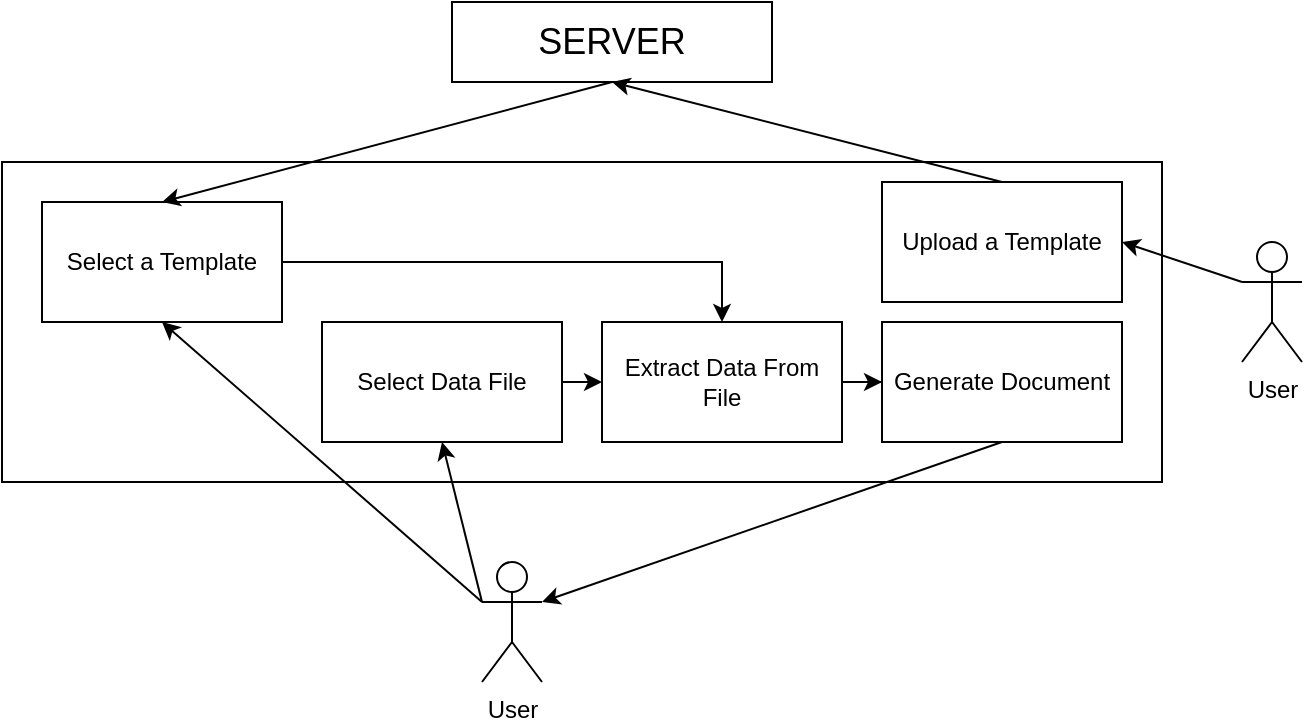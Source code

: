 <mxfile version="12.2.3" type="device" pages="1"><diagram id="ymHD6oenD3Lesljag5TV" name="Page-1"><mxGraphModel dx="868" dy="457" grid="1" gridSize="10" guides="1" tooltips="1" connect="1" arrows="1" fold="1" page="1" pageScale="1" pageWidth="850" pageHeight="1100" math="0" shadow="0"><root><mxCell id="0"/><mxCell id="1" parent="0"/><mxCell id="28Ut4cr8AyhGOfFK80QR-1" value="&lt;font style=&quot;font-size: 18px&quot;&gt;SERVER&lt;/font&gt;" style="rounded=0;whiteSpace=wrap;html=1;" vertex="1" parent="1"><mxGeometry x="265" y="80" width="160" height="40" as="geometry"/></mxCell><mxCell id="28Ut4cr8AyhGOfFK80QR-2" value="" style="rounded=0;whiteSpace=wrap;html=1;" vertex="1" parent="1"><mxGeometry x="40" y="160" width="580" height="160" as="geometry"/></mxCell><mxCell id="28Ut4cr8AyhGOfFK80QR-12" style="edgeStyle=orthogonalEdgeStyle;rounded=0;orthogonalLoop=1;jettySize=auto;html=1;exitX=1;exitY=0.5;exitDx=0;exitDy=0;entryX=0.5;entryY=0;entryDx=0;entryDy=0;" edge="1" parent="1" source="28Ut4cr8AyhGOfFK80QR-3" target="28Ut4cr8AyhGOfFK80QR-6"><mxGeometry relative="1" as="geometry"/></mxCell><mxCell id="28Ut4cr8AyhGOfFK80QR-3" value="Select a Template" style="rounded=0;whiteSpace=wrap;html=1;" vertex="1" parent="1"><mxGeometry x="60" y="180" width="120" height="60" as="geometry"/></mxCell><mxCell id="28Ut4cr8AyhGOfFK80QR-4" value="Upload a Template" style="rounded=0;whiteSpace=wrap;html=1;" vertex="1" parent="1"><mxGeometry x="480" y="170" width="120" height="60" as="geometry"/></mxCell><mxCell id="28Ut4cr8AyhGOfFK80QR-13" style="edgeStyle=orthogonalEdgeStyle;rounded=0;orthogonalLoop=1;jettySize=auto;html=1;exitX=1;exitY=0.5;exitDx=0;exitDy=0;entryX=0;entryY=0.5;entryDx=0;entryDy=0;" edge="1" parent="1" source="28Ut4cr8AyhGOfFK80QR-5" target="28Ut4cr8AyhGOfFK80QR-6"><mxGeometry relative="1" as="geometry"/></mxCell><mxCell id="28Ut4cr8AyhGOfFK80QR-5" value="&lt;div&gt;Select Data File&lt;/div&gt;" style="rounded=0;whiteSpace=wrap;html=1;" vertex="1" parent="1"><mxGeometry x="200" y="240" width="120" height="60" as="geometry"/></mxCell><mxCell id="28Ut4cr8AyhGOfFK80QR-14" style="edgeStyle=orthogonalEdgeStyle;rounded=0;orthogonalLoop=1;jettySize=auto;html=1;exitX=1;exitY=0.5;exitDx=0;exitDy=0;" edge="1" parent="1" source="28Ut4cr8AyhGOfFK80QR-6" target="28Ut4cr8AyhGOfFK80QR-7"><mxGeometry relative="1" as="geometry"/></mxCell><mxCell id="28Ut4cr8AyhGOfFK80QR-6" value="Extract Data From File" style="rounded=0;whiteSpace=wrap;html=1;" vertex="1" parent="1"><mxGeometry x="340" y="240" width="120" height="60" as="geometry"/></mxCell><mxCell id="28Ut4cr8AyhGOfFK80QR-7" value="Generate Document" style="rounded=0;whiteSpace=wrap;html=1;" vertex="1" parent="1"><mxGeometry x="480" y="240" width="120" height="60" as="geometry"/></mxCell><mxCell id="28Ut4cr8AyhGOfFK80QR-9" value="User" style="shape=umlActor;verticalLabelPosition=bottom;labelBackgroundColor=#ffffff;verticalAlign=top;html=1;outlineConnect=0;" vertex="1" parent="1"><mxGeometry x="280" y="360" width="30" height="60" as="geometry"/></mxCell><mxCell id="28Ut4cr8AyhGOfFK80QR-15" value="User" style="shape=umlActor;verticalLabelPosition=bottom;labelBackgroundColor=#ffffff;verticalAlign=top;html=1;outlineConnect=0;" vertex="1" parent="1"><mxGeometry x="660" y="200" width="30" height="60" as="geometry"/></mxCell><mxCell id="28Ut4cr8AyhGOfFK80QR-17" value="" style="endArrow=classic;html=1;entryX=1;entryY=0.5;entryDx=0;entryDy=0;exitX=0;exitY=0.333;exitDx=0;exitDy=0;exitPerimeter=0;" edge="1" parent="1" source="28Ut4cr8AyhGOfFK80QR-15" target="28Ut4cr8AyhGOfFK80QR-4"><mxGeometry width="50" height="50" relative="1" as="geometry"><mxPoint x="40" y="490" as="sourcePoint"/><mxPoint x="90" y="440" as="targetPoint"/></mxGeometry></mxCell><mxCell id="28Ut4cr8AyhGOfFK80QR-18" value="" style="endArrow=classic;html=1;entryX=1;entryY=0.333;entryDx=0;entryDy=0;exitX=0.5;exitY=1;exitDx=0;exitDy=0;entryPerimeter=0;" edge="1" parent="1" source="28Ut4cr8AyhGOfFK80QR-7" target="28Ut4cr8AyhGOfFK80QR-9"><mxGeometry width="50" height="50" relative="1" as="geometry"><mxPoint x="670" y="230" as="sourcePoint"/><mxPoint x="610" y="210" as="targetPoint"/></mxGeometry></mxCell><mxCell id="28Ut4cr8AyhGOfFK80QR-19" value="" style="endArrow=classic;html=1;entryX=0.5;entryY=1;entryDx=0;entryDy=0;exitX=0;exitY=0.333;exitDx=0;exitDy=0;exitPerimeter=0;" edge="1" parent="1" source="28Ut4cr8AyhGOfFK80QR-9" target="28Ut4cr8AyhGOfFK80QR-3"><mxGeometry width="50" height="50" relative="1" as="geometry"><mxPoint x="280" y="360" as="sourcePoint"/><mxPoint x="345" y="370" as="targetPoint"/></mxGeometry></mxCell><mxCell id="28Ut4cr8AyhGOfFK80QR-20" value="" style="endArrow=classic;html=1;entryX=0.5;entryY=1;entryDx=0;entryDy=0;exitX=0;exitY=0.333;exitDx=0;exitDy=0;exitPerimeter=0;" edge="1" parent="1" source="28Ut4cr8AyhGOfFK80QR-9" target="28Ut4cr8AyhGOfFK80QR-5"><mxGeometry width="50" height="50" relative="1" as="geometry"><mxPoint x="315" y="370" as="sourcePoint"/><mxPoint x="130" y="250" as="targetPoint"/></mxGeometry></mxCell><mxCell id="28Ut4cr8AyhGOfFK80QR-22" value="" style="endArrow=classic;html=1;entryX=0.5;entryY=0;entryDx=0;entryDy=0;exitX=0.5;exitY=1;exitDx=0;exitDy=0;" edge="1" parent="1" source="28Ut4cr8AyhGOfFK80QR-1" target="28Ut4cr8AyhGOfFK80QR-3"><mxGeometry width="50" height="50" relative="1" as="geometry"><mxPoint x="290" y="390" as="sourcePoint"/><mxPoint x="130" y="250" as="targetPoint"/></mxGeometry></mxCell><mxCell id="28Ut4cr8AyhGOfFK80QR-23" value="" style="endArrow=classic;html=1;entryX=0.5;entryY=1;entryDx=0;entryDy=0;exitX=0.5;exitY=0;exitDx=0;exitDy=0;" edge="1" parent="1" source="28Ut4cr8AyhGOfFK80QR-4" target="28Ut4cr8AyhGOfFK80QR-1"><mxGeometry width="50" height="50" relative="1" as="geometry"><mxPoint x="270" y="130" as="sourcePoint"/><mxPoint x="130" y="190" as="targetPoint"/></mxGeometry></mxCell></root></mxGraphModel></diagram></mxfile>